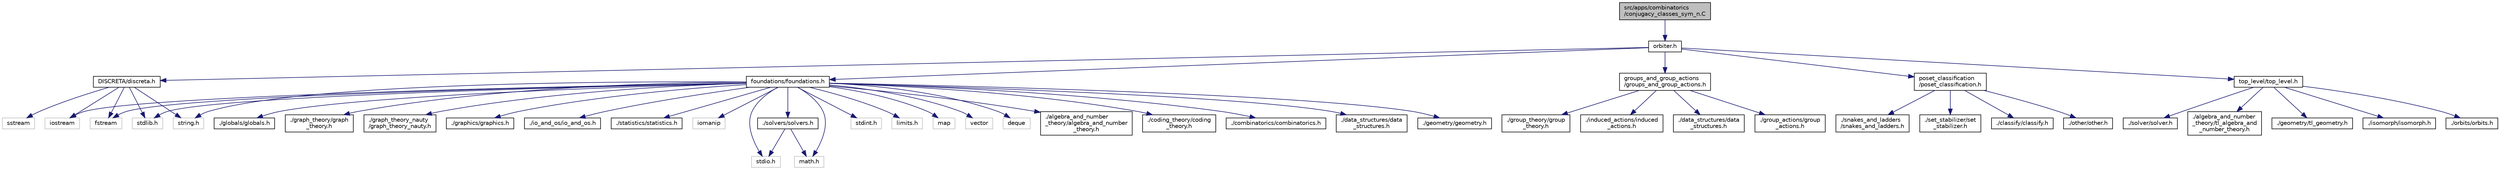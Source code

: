 digraph "src/apps/combinatorics/conjugacy_classes_sym_n.C"
{
  edge [fontname="Helvetica",fontsize="10",labelfontname="Helvetica",labelfontsize="10"];
  node [fontname="Helvetica",fontsize="10",shape=record];
  Node0 [label="src/apps/combinatorics\l/conjugacy_classes_sym_n.C",height=0.2,width=0.4,color="black", fillcolor="grey75", style="filled", fontcolor="black"];
  Node0 -> Node1 [color="midnightblue",fontsize="10",style="solid",fontname="Helvetica"];
  Node1 [label="orbiter.h",height=0.2,width=0.4,color="black", fillcolor="white", style="filled",URL="$da/d3b/orbiter_8h.html"];
  Node1 -> Node2 [color="midnightblue",fontsize="10",style="solid",fontname="Helvetica"];
  Node2 [label="foundations/foundations.h",height=0.2,width=0.4,color="black", fillcolor="white", style="filled",URL="$d5/da7/foundations_8h.html"];
  Node2 -> Node3 [color="midnightblue",fontsize="10",style="solid",fontname="Helvetica"];
  Node3 [label="iostream",height=0.2,width=0.4,color="grey75", fillcolor="white", style="filled"];
  Node2 -> Node4 [color="midnightblue",fontsize="10",style="solid",fontname="Helvetica"];
  Node4 [label="fstream",height=0.2,width=0.4,color="grey75", fillcolor="white", style="filled"];
  Node2 -> Node5 [color="midnightblue",fontsize="10",style="solid",fontname="Helvetica"];
  Node5 [label="iomanip",height=0.2,width=0.4,color="grey75", fillcolor="white", style="filled"];
  Node2 -> Node6 [color="midnightblue",fontsize="10",style="solid",fontname="Helvetica"];
  Node6 [label="stdlib.h",height=0.2,width=0.4,color="grey75", fillcolor="white", style="filled"];
  Node2 -> Node7 [color="midnightblue",fontsize="10",style="solid",fontname="Helvetica"];
  Node7 [label="stdio.h",height=0.2,width=0.4,color="grey75", fillcolor="white", style="filled"];
  Node2 -> Node8 [color="midnightblue",fontsize="10",style="solid",fontname="Helvetica"];
  Node8 [label="stdint.h",height=0.2,width=0.4,color="grey75", fillcolor="white", style="filled"];
  Node2 -> Node9 [color="midnightblue",fontsize="10",style="solid",fontname="Helvetica"];
  Node9 [label="string.h",height=0.2,width=0.4,color="grey75", fillcolor="white", style="filled"];
  Node2 -> Node10 [color="midnightblue",fontsize="10",style="solid",fontname="Helvetica"];
  Node10 [label="math.h",height=0.2,width=0.4,color="grey75", fillcolor="white", style="filled"];
  Node2 -> Node11 [color="midnightblue",fontsize="10",style="solid",fontname="Helvetica"];
  Node11 [label="limits.h",height=0.2,width=0.4,color="grey75", fillcolor="white", style="filled"];
  Node2 -> Node12 [color="midnightblue",fontsize="10",style="solid",fontname="Helvetica"];
  Node12 [label="map",height=0.2,width=0.4,color="grey75", fillcolor="white", style="filled"];
  Node2 -> Node13 [color="midnightblue",fontsize="10",style="solid",fontname="Helvetica"];
  Node13 [label="vector",height=0.2,width=0.4,color="grey75", fillcolor="white", style="filled"];
  Node2 -> Node14 [color="midnightblue",fontsize="10",style="solid",fontname="Helvetica"];
  Node14 [label="deque",height=0.2,width=0.4,color="grey75", fillcolor="white", style="filled"];
  Node2 -> Node15 [color="midnightblue",fontsize="10",style="solid",fontname="Helvetica"];
  Node15 [label="./algebra_and_number\l_theory/algebra_and_number\l_theory.h",height=0.2,width=0.4,color="black", fillcolor="white", style="filled",URL="$de/dc5/algebra__and__number__theory_8h.html"];
  Node2 -> Node16 [color="midnightblue",fontsize="10",style="solid",fontname="Helvetica"];
  Node16 [label="./coding_theory/coding\l_theory.h",height=0.2,width=0.4,color="black", fillcolor="white", style="filled",URL="$d6/df5/coding__theory_8h.html"];
  Node2 -> Node17 [color="midnightblue",fontsize="10",style="solid",fontname="Helvetica"];
  Node17 [label="./combinatorics/combinatorics.h",height=0.2,width=0.4,color="black", fillcolor="white", style="filled",URL="$d2/d23/combinatorics_8h.html"];
  Node2 -> Node18 [color="midnightblue",fontsize="10",style="solid",fontname="Helvetica"];
  Node18 [label="./data_structures/data\l_structures.h",height=0.2,width=0.4,color="black", fillcolor="white", style="filled",URL="$d5/de2/foundations_2data__structures_2data__structures_8h.html"];
  Node2 -> Node19 [color="midnightblue",fontsize="10",style="solid",fontname="Helvetica"];
  Node19 [label="./geometry/geometry.h",height=0.2,width=0.4,color="black", fillcolor="white", style="filled",URL="$d4/d67/geometry_8h.html"];
  Node2 -> Node20 [color="midnightblue",fontsize="10",style="solid",fontname="Helvetica"];
  Node20 [label="./globals/globals.h",height=0.2,width=0.4,color="black", fillcolor="white", style="filled",URL="$d5/d87/globals_8h.html"];
  Node2 -> Node21 [color="midnightblue",fontsize="10",style="solid",fontname="Helvetica"];
  Node21 [label="./graph_theory/graph\l_theory.h",height=0.2,width=0.4,color="black", fillcolor="white", style="filled",URL="$d7/d7e/graph__theory_8h.html"];
  Node2 -> Node22 [color="midnightblue",fontsize="10",style="solid",fontname="Helvetica"];
  Node22 [label="./graph_theory_nauty\l/graph_theory_nauty.h",height=0.2,width=0.4,color="black", fillcolor="white", style="filled",URL="$d5/de6/graph__theory__nauty_8h.html"];
  Node2 -> Node23 [color="midnightblue",fontsize="10",style="solid",fontname="Helvetica"];
  Node23 [label="./graphics/graphics.h",height=0.2,width=0.4,color="black", fillcolor="white", style="filled",URL="$d7/d04/graphics_8h.html"];
  Node2 -> Node24 [color="midnightblue",fontsize="10",style="solid",fontname="Helvetica"];
  Node24 [label="./io_and_os/io_and_os.h",height=0.2,width=0.4,color="black", fillcolor="white", style="filled",URL="$d5/db4/io__and__os_8h.html"];
  Node2 -> Node25 [color="midnightblue",fontsize="10",style="solid",fontname="Helvetica"];
  Node25 [label="./solvers/solvers.h",height=0.2,width=0.4,color="black", fillcolor="white", style="filled",URL="$da/dd4/solvers_8h.html"];
  Node25 -> Node7 [color="midnightblue",fontsize="10",style="solid",fontname="Helvetica"];
  Node25 -> Node10 [color="midnightblue",fontsize="10",style="solid",fontname="Helvetica"];
  Node2 -> Node26 [color="midnightblue",fontsize="10",style="solid",fontname="Helvetica"];
  Node26 [label="./statistics/statistics.h",height=0.2,width=0.4,color="black", fillcolor="white", style="filled",URL="$d7/dc5/statistics_8h.html"];
  Node1 -> Node27 [color="midnightblue",fontsize="10",style="solid",fontname="Helvetica"];
  Node27 [label="groups_and_group_actions\l/groups_and_group_actions.h",height=0.2,width=0.4,color="black", fillcolor="white", style="filled",URL="$d8/db2/groups__and__group__actions_8h.html"];
  Node27 -> Node28 [color="midnightblue",fontsize="10",style="solid",fontname="Helvetica"];
  Node28 [label="./data_structures/data\l_structures.h",height=0.2,width=0.4,color="black", fillcolor="white", style="filled",URL="$dc/d9b/groups__and__group__actions_2data__structures_2data__structures_8h.html"];
  Node27 -> Node29 [color="midnightblue",fontsize="10",style="solid",fontname="Helvetica"];
  Node29 [label="./group_actions/group\l_actions.h",height=0.2,width=0.4,color="black", fillcolor="white", style="filled",URL="$dc/dd4/group__actions_8h.html"];
  Node27 -> Node30 [color="midnightblue",fontsize="10",style="solid",fontname="Helvetica"];
  Node30 [label="./group_theory/group\l_theory.h",height=0.2,width=0.4,color="black", fillcolor="white", style="filled",URL="$d2/d3a/group__theory_8h.html"];
  Node27 -> Node31 [color="midnightblue",fontsize="10",style="solid",fontname="Helvetica"];
  Node31 [label="./induced_actions/induced\l_actions.h",height=0.2,width=0.4,color="black", fillcolor="white", style="filled",URL="$d8/d3d/induced__actions_8h.html"];
  Node1 -> Node32 [color="midnightblue",fontsize="10",style="solid",fontname="Helvetica"];
  Node32 [label="poset_classification\l/poset_classification.h",height=0.2,width=0.4,color="black", fillcolor="white", style="filled",URL="$da/d69/poset__classification_8h.html"];
  Node32 -> Node33 [color="midnightblue",fontsize="10",style="solid",fontname="Helvetica"];
  Node33 [label="./classify/classify.h",height=0.2,width=0.4,color="black", fillcolor="white", style="filled",URL="$d2/d8c/classify_8h.html"];
  Node32 -> Node34 [color="midnightblue",fontsize="10",style="solid",fontname="Helvetica"];
  Node34 [label="./other/other.h",height=0.2,width=0.4,color="black", fillcolor="white", style="filled",URL="$da/d10/other_8h.html"];
  Node32 -> Node35 [color="midnightblue",fontsize="10",style="solid",fontname="Helvetica"];
  Node35 [label="./snakes_and_ladders\l/snakes_and_ladders.h",height=0.2,width=0.4,color="black", fillcolor="white", style="filled",URL="$df/dc9/snakes__and__ladders_8h.html"];
  Node32 -> Node36 [color="midnightblue",fontsize="10",style="solid",fontname="Helvetica"];
  Node36 [label="./set_stabilizer/set\l_stabilizer.h",height=0.2,width=0.4,color="black", fillcolor="white", style="filled",URL="$df/dd3/set__stabilizer_8h.html"];
  Node1 -> Node37 [color="midnightblue",fontsize="10",style="solid",fontname="Helvetica"];
  Node37 [label="DISCRETA/discreta.h",height=0.2,width=0.4,color="black", fillcolor="white", style="filled",URL="$d9/d60/discreta_8h.html"];
  Node37 -> Node3 [color="midnightblue",fontsize="10",style="solid",fontname="Helvetica"];
  Node37 -> Node4 [color="midnightblue",fontsize="10",style="solid",fontname="Helvetica"];
  Node37 -> Node38 [color="midnightblue",fontsize="10",style="solid",fontname="Helvetica"];
  Node38 [label="sstream",height=0.2,width=0.4,color="grey75", fillcolor="white", style="filled"];
  Node37 -> Node6 [color="midnightblue",fontsize="10",style="solid",fontname="Helvetica"];
  Node37 -> Node9 [color="midnightblue",fontsize="10",style="solid",fontname="Helvetica"];
  Node1 -> Node39 [color="midnightblue",fontsize="10",style="solid",fontname="Helvetica"];
  Node39 [label="top_level/top_level.h",height=0.2,width=0.4,color="black", fillcolor="white", style="filled",URL="$d8/d96/top__level_8h.html"];
  Node39 -> Node40 [color="midnightblue",fontsize="10",style="solid",fontname="Helvetica"];
  Node40 [label="./algebra_and_number\l_theory/tl_algebra_and\l_number_theory.h",height=0.2,width=0.4,color="black", fillcolor="white", style="filled",URL="$d0/d76/tl__algebra__and__number__theory_8h.html"];
  Node39 -> Node41 [color="midnightblue",fontsize="10",style="solid",fontname="Helvetica"];
  Node41 [label="./geometry/tl_geometry.h",height=0.2,width=0.4,color="black", fillcolor="white", style="filled",URL="$df/d74/tl__geometry_8h.html"];
  Node39 -> Node42 [color="midnightblue",fontsize="10",style="solid",fontname="Helvetica"];
  Node42 [label="./isomorph/isomorph.h",height=0.2,width=0.4,color="black", fillcolor="white", style="filled",URL="$d9/d4d/isomorph_8h.html"];
  Node39 -> Node43 [color="midnightblue",fontsize="10",style="solid",fontname="Helvetica"];
  Node43 [label="./orbits/orbits.h",height=0.2,width=0.4,color="black", fillcolor="white", style="filled",URL="$d6/df1/orbits_8h.html"];
  Node39 -> Node44 [color="midnightblue",fontsize="10",style="solid",fontname="Helvetica"];
  Node44 [label="./solver/solver.h",height=0.2,width=0.4,color="black", fillcolor="white", style="filled",URL="$d4/d20/solver_8h.html"];
}
